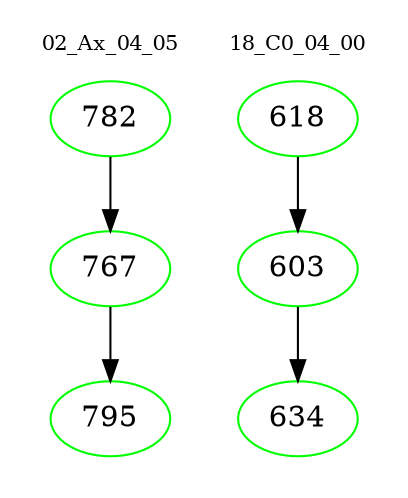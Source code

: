digraph{
subgraph cluster_0 {
color = white
label = "02_Ax_04_05";
fontsize=10;
T0_782 [label="782", color="green"]
T0_782 -> T0_767 [color="black"]
T0_767 [label="767", color="green"]
T0_767 -> T0_795 [color="black"]
T0_795 [label="795", color="green"]
}
subgraph cluster_1 {
color = white
label = "18_C0_04_00";
fontsize=10;
T1_618 [label="618", color="green"]
T1_618 -> T1_603 [color="black"]
T1_603 [label="603", color="green"]
T1_603 -> T1_634 [color="black"]
T1_634 [label="634", color="green"]
}
}
